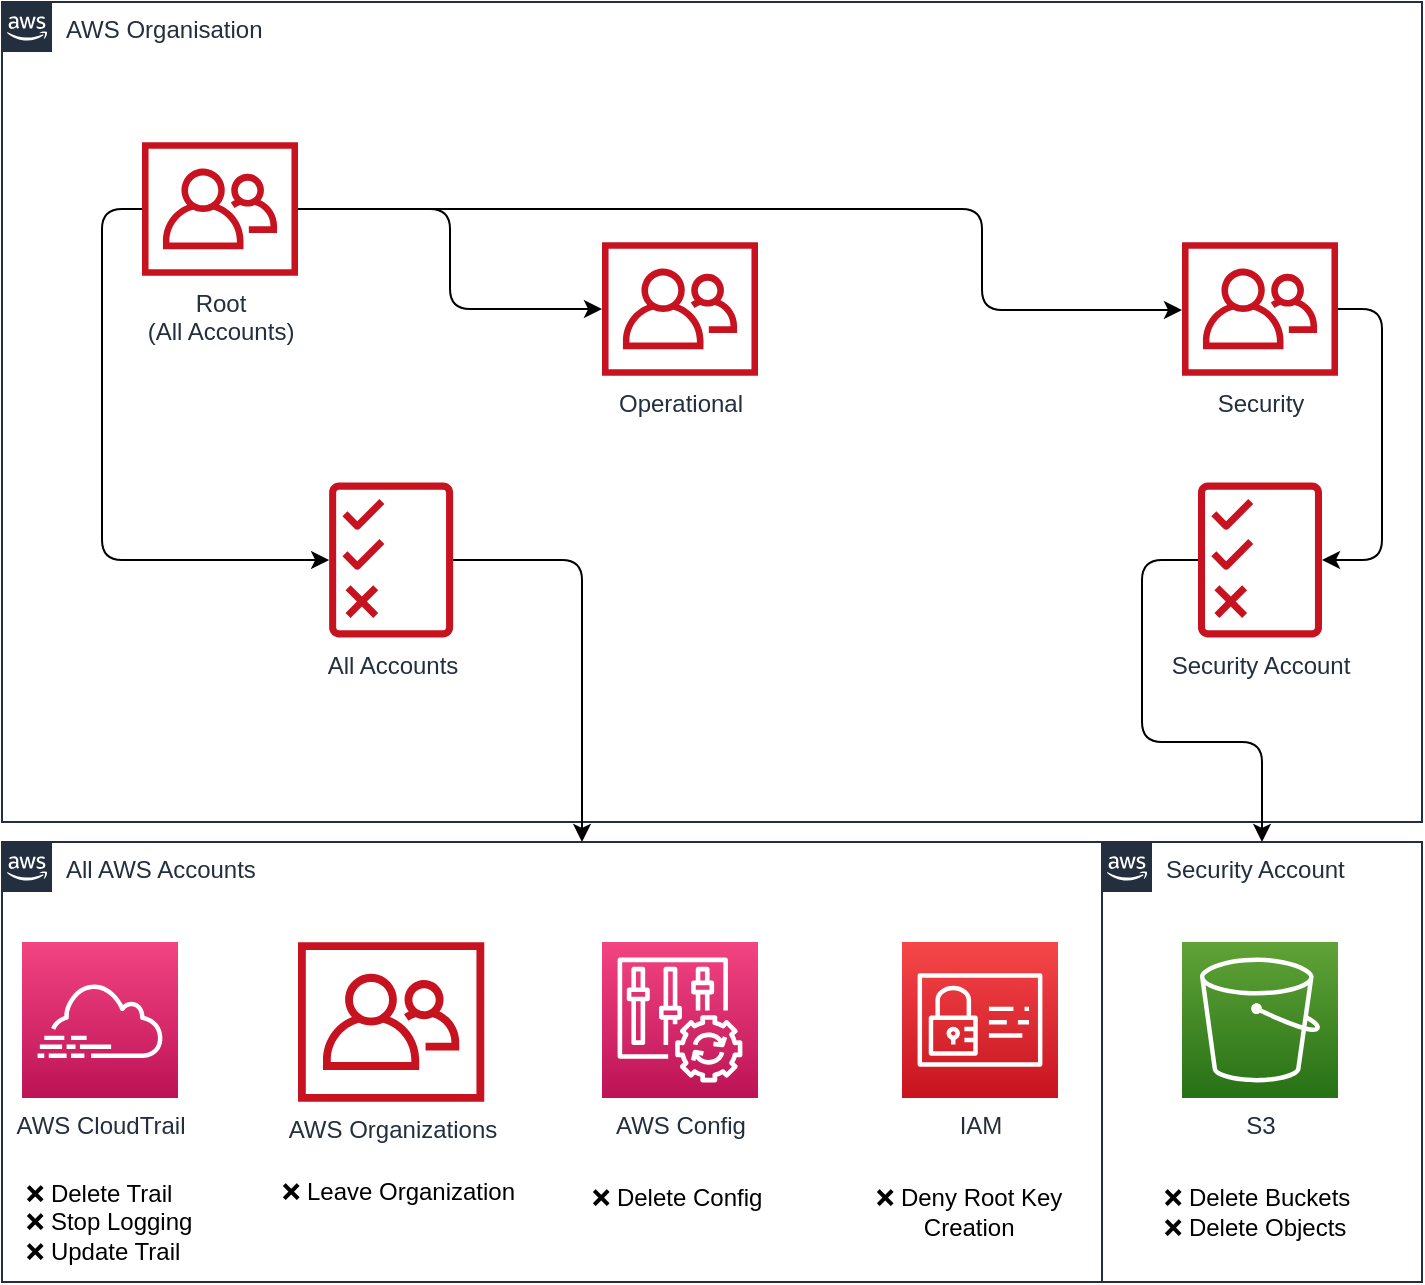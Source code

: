 <mxfile version="14.1.8" type="device"><diagram id="5Q4iULkaOYm9ie_AJrHv" name="Page-1"><mxGraphModel dx="647" dy="373" grid="1" gridSize="10" guides="1" tooltips="1" connect="1" arrows="1" fold="1" page="1" pageScale="1" pageWidth="827" pageHeight="1169" math="0" shadow="0"><root><mxCell id="0"/><mxCell id="1" parent="0"/><mxCell id="ILqSSp-mWzChaELkXnsU-13" value="All AWS Accounts" style="points=[[0,0],[0.25,0],[0.5,0],[0.75,0],[1,0],[1,0.25],[1,0.5],[1,0.75],[1,1],[0.75,1],[0.5,1],[0.25,1],[0,1],[0,0.75],[0,0.5],[0,0.25]];outlineConnect=0;gradientColor=none;html=1;whiteSpace=wrap;fontSize=12;fontStyle=0;shape=mxgraph.aws4.group;grIcon=mxgraph.aws4.group_aws_cloud_alt;strokeColor=#232F3E;fillColor=none;verticalAlign=top;align=left;spacingLeft=30;fontColor=#232F3E;dashed=0;" vertex="1" parent="1"><mxGeometry x="10" y="430" width="710" height="220" as="geometry"/></mxCell><mxCell id="ILqSSp-mWzChaELkXnsU-23" value="Security Account" style="points=[[0,0],[0.25,0],[0.5,0],[0.75,0],[1,0],[1,0.25],[1,0.5],[1,0.75],[1,1],[0.75,1],[0.5,1],[0.25,1],[0,1],[0,0.75],[0,0.5],[0,0.25]];outlineConnect=0;gradientColor=none;html=1;whiteSpace=wrap;fontSize=12;fontStyle=0;shape=mxgraph.aws4.group;grIcon=mxgraph.aws4.group_aws_cloud_alt;strokeColor=#232F3E;fillColor=none;verticalAlign=top;align=left;spacingLeft=30;fontColor=#232F3E;dashed=0;" vertex="1" parent="1"><mxGeometry x="560" y="430" width="160" height="220" as="geometry"/></mxCell><mxCell id="ILqSSp-mWzChaELkXnsU-1" value="AWS Organisation" style="points=[[0,0],[0.25,0],[0.5,0],[0.75,0],[1,0],[1,0.25],[1,0.5],[1,0.75],[1,1],[0.75,1],[0.5,1],[0.25,1],[0,1],[0,0.75],[0,0.5],[0,0.25]];outlineConnect=0;gradientColor=none;html=1;whiteSpace=wrap;fontSize=12;fontStyle=0;shape=mxgraph.aws4.group;grIcon=mxgraph.aws4.group_aws_cloud_alt;strokeColor=#232F3E;fillColor=none;verticalAlign=top;align=left;spacingLeft=30;fontColor=#232F3E;dashed=0;" vertex="1" parent="1"><mxGeometry x="10" y="10" width="710" height="410" as="geometry"/></mxCell><mxCell id="ILqSSp-mWzChaELkXnsU-7" style="edgeStyle=orthogonalEdgeStyle;rounded=1;orthogonalLoop=1;jettySize=auto;html=1;" edge="1" parent="1" source="ILqSSp-mWzChaELkXnsU-2" target="ILqSSp-mWzChaELkXnsU-3"><mxGeometry relative="1" as="geometry"/></mxCell><mxCell id="ILqSSp-mWzChaELkXnsU-8" style="edgeStyle=orthogonalEdgeStyle;orthogonalLoop=1;jettySize=auto;html=1;rounded=1;" edge="1" parent="1" source="ILqSSp-mWzChaELkXnsU-2" target="ILqSSp-mWzChaELkXnsU-4"><mxGeometry relative="1" as="geometry"><Array as="points"><mxPoint x="500" y="114"/><mxPoint x="500" y="164"/></Array></mxGeometry></mxCell><mxCell id="ILqSSp-mWzChaELkXnsU-27" style="edgeStyle=orthogonalEdgeStyle;rounded=1;orthogonalLoop=1;jettySize=auto;html=1;" edge="1" parent="1" source="ILqSSp-mWzChaELkXnsU-2" target="ILqSSp-mWzChaELkXnsU-10"><mxGeometry relative="1" as="geometry"><Array as="points"><mxPoint x="60" y="114"/><mxPoint x="60" y="289"/></Array></mxGeometry></mxCell><mxCell id="ILqSSp-mWzChaELkXnsU-2" value="Root&lt;br&gt;(All Accounts)" style="outlineConnect=0;fontColor=#232F3E;gradientColor=none;fillColor=#C7131F;strokeColor=none;dashed=0;verticalLabelPosition=bottom;verticalAlign=top;align=center;html=1;fontSize=12;fontStyle=0;aspect=fixed;pointerEvents=1;shape=mxgraph.aws4.organizations_organizational_unit;" vertex="1" parent="1"><mxGeometry x="80" y="80" width="78" height="67" as="geometry"/></mxCell><mxCell id="ILqSSp-mWzChaELkXnsU-3" value="Operational" style="outlineConnect=0;fontColor=#232F3E;gradientColor=none;fillColor=#C7131F;strokeColor=none;dashed=0;verticalLabelPosition=bottom;verticalAlign=top;align=center;html=1;fontSize=12;fontStyle=0;aspect=fixed;pointerEvents=1;shape=mxgraph.aws4.organizations_organizational_unit;" vertex="1" parent="1"><mxGeometry x="310" y="130" width="78" height="67" as="geometry"/></mxCell><mxCell id="ILqSSp-mWzChaELkXnsU-11" style="edgeStyle=orthogonalEdgeStyle;rounded=1;orthogonalLoop=1;jettySize=auto;html=1;" edge="1" parent="1" source="ILqSSp-mWzChaELkXnsU-4" target="ILqSSp-mWzChaELkXnsU-9"><mxGeometry relative="1" as="geometry"><Array as="points"><mxPoint x="700" y="164"/><mxPoint x="700" y="289"/></Array></mxGeometry></mxCell><mxCell id="ILqSSp-mWzChaELkXnsU-4" value="Security" style="outlineConnect=0;fontColor=#232F3E;gradientColor=none;fillColor=#C7131F;strokeColor=none;dashed=0;verticalLabelPosition=bottom;verticalAlign=top;align=center;html=1;fontSize=12;fontStyle=0;aspect=fixed;pointerEvents=1;shape=mxgraph.aws4.organizations_organizational_unit;" vertex="1" parent="1"><mxGeometry x="600" y="130" width="78" height="67" as="geometry"/></mxCell><mxCell id="ILqSSp-mWzChaELkXnsU-29" style="edgeStyle=orthogonalEdgeStyle;rounded=1;orthogonalLoop=1;jettySize=auto;html=1;entryX=0.5;entryY=0;entryDx=0;entryDy=0;" edge="1" parent="1" source="ILqSSp-mWzChaELkXnsU-9" target="ILqSSp-mWzChaELkXnsU-23"><mxGeometry relative="1" as="geometry"><Array as="points"><mxPoint x="580" y="289"/><mxPoint x="580" y="380"/><mxPoint x="640" y="380"/></Array></mxGeometry></mxCell><mxCell id="ILqSSp-mWzChaELkXnsU-9" value="Security Account" style="outlineConnect=0;fontColor=#232F3E;gradientColor=none;fillColor=#C7131F;strokeColor=none;dashed=0;verticalLabelPosition=bottom;verticalAlign=top;align=center;html=1;fontSize=12;fontStyle=0;aspect=fixed;pointerEvents=1;shape=mxgraph.aws4.permissions;" vertex="1" parent="1"><mxGeometry x="608" y="250" width="62" height="78" as="geometry"/></mxCell><mxCell id="ILqSSp-mWzChaELkXnsU-28" style="edgeStyle=orthogonalEdgeStyle;rounded=1;orthogonalLoop=1;jettySize=auto;html=1;" edge="1" parent="1" source="ILqSSp-mWzChaELkXnsU-10" target="ILqSSp-mWzChaELkXnsU-13"><mxGeometry relative="1" as="geometry"><Array as="points"><mxPoint x="300" y="289"/></Array></mxGeometry></mxCell><mxCell id="ILqSSp-mWzChaELkXnsU-10" value="All Accounts" style="outlineConnect=0;fontColor=#232F3E;gradientColor=none;fillColor=#C7131F;strokeColor=none;dashed=0;verticalLabelPosition=bottom;verticalAlign=top;align=center;html=1;fontSize=12;fontStyle=0;aspect=fixed;pointerEvents=1;shape=mxgraph.aws4.permissions;" vertex="1" parent="1"><mxGeometry x="173.56" y="250" width="62" height="78" as="geometry"/></mxCell><mxCell id="ILqSSp-mWzChaELkXnsU-14" value="AWS CloudTrail" style="outlineConnect=0;fontColor=#232F3E;gradientColor=#F34482;gradientDirection=north;fillColor=#BC1356;strokeColor=#ffffff;dashed=0;verticalLabelPosition=bottom;verticalAlign=top;align=center;html=1;fontSize=12;fontStyle=0;aspect=fixed;shape=mxgraph.aws4.resourceIcon;resIcon=mxgraph.aws4.cloudtrail;" vertex="1" parent="1"><mxGeometry x="20" y="480" width="78" height="78" as="geometry"/></mxCell><mxCell id="ILqSSp-mWzChaELkXnsU-15" value="AWS Organizations" style="outlineConnect=0;fontColor=#232F3E;gradientColor=none;fillColor=#C7131F;strokeColor=none;dashed=0;verticalLabelPosition=bottom;verticalAlign=top;align=center;html=1;fontSize=12;fontStyle=0;aspect=fixed;pointerEvents=1;shape=mxgraph.aws4.organizations_organizational_unit;" vertex="1" parent="1"><mxGeometry x="158" y="480" width="93.13" height="80" as="geometry"/></mxCell><mxCell id="ILqSSp-mWzChaELkXnsU-16" value="AWS Config" style="outlineConnect=0;fontColor=#232F3E;gradientColor=#F34482;gradientDirection=north;fillColor=#BC1356;strokeColor=#ffffff;dashed=0;verticalLabelPosition=bottom;verticalAlign=top;align=center;html=1;fontSize=12;fontStyle=0;aspect=fixed;shape=mxgraph.aws4.resourceIcon;resIcon=mxgraph.aws4.config;" vertex="1" parent="1"><mxGeometry x="310" y="480" width="78" height="78" as="geometry"/></mxCell><mxCell id="ILqSSp-mWzChaELkXnsU-17" value="IAM" style="outlineConnect=0;fontColor=#232F3E;gradientColor=#F54749;gradientDirection=north;fillColor=#C7131F;strokeColor=#ffffff;dashed=0;verticalLabelPosition=bottom;verticalAlign=top;align=center;html=1;fontSize=12;fontStyle=0;aspect=fixed;shape=mxgraph.aws4.resourceIcon;resIcon=mxgraph.aws4.identity_and_access_management;" vertex="1" parent="1"><mxGeometry x="460" y="480" width="78" height="78" as="geometry"/></mxCell><mxCell id="ILqSSp-mWzChaELkXnsU-18" value="&lt;div align=&quot;left&quot;&gt;❌ Delete Trail&lt;br&gt;&lt;/div&gt;❌ Stop Logging&lt;br&gt;❌ Update Trail" style="text;html=1;strokeColor=none;fillColor=none;align=left;verticalAlign=middle;whiteSpace=wrap;rounded=0;" vertex="1" parent="1"><mxGeometry x="20" y="600" width="120" height="40" as="geometry"/></mxCell><mxCell id="ILqSSp-mWzChaELkXnsU-19" value="&lt;div align=&quot;left&quot;&gt;❌ Leave Organization&lt;br&gt;&lt;/div&gt;" style="text;html=1;strokeColor=none;fillColor=none;align=left;verticalAlign=middle;whiteSpace=wrap;rounded=0;" vertex="1" parent="1"><mxGeometry x="148" y="597.5" width="142" height="15" as="geometry"/></mxCell><mxCell id="ILqSSp-mWzChaELkXnsU-20" value="&lt;div align=&quot;left&quot;&gt;❌ Delete Config&lt;br&gt;&lt;/div&gt;" style="text;html=1;strokeColor=none;fillColor=none;align=left;verticalAlign=middle;whiteSpace=wrap;rounded=0;" vertex="1" parent="1"><mxGeometry x="303" y="600" width="137" height="15" as="geometry"/></mxCell><mxCell id="ILqSSp-mWzChaELkXnsU-21" value="&lt;div&gt;❌ Deny Root Key&lt;br&gt;&lt;div align=&quot;center&quot;&gt;Creation&lt;br&gt;&lt;/div&gt;&lt;/div&gt;" style="text;html=1;strokeColor=none;fillColor=none;align=left;verticalAlign=middle;whiteSpace=wrap;rounded=0;" vertex="1" parent="1"><mxGeometry x="444.5" y="600" width="109" height="30" as="geometry"/></mxCell><mxCell id="ILqSSp-mWzChaELkXnsU-22" value="S3" style="outlineConnect=0;fontColor=#232F3E;gradientColor=#60A337;gradientDirection=north;fillColor=#277116;strokeColor=#ffffff;dashed=0;verticalLabelPosition=bottom;verticalAlign=top;align=center;html=1;fontSize=12;fontStyle=0;aspect=fixed;shape=mxgraph.aws4.resourceIcon;resIcon=mxgraph.aws4.s3;" vertex="1" parent="1"><mxGeometry x="600" y="480" width="78" height="78" as="geometry"/></mxCell><mxCell id="ILqSSp-mWzChaELkXnsU-24" value="&lt;div align=&quot;left&quot;&gt;❌ Delete Buckets&lt;br&gt;&lt;/div&gt;❌ Delete Objects" style="text;html=1;strokeColor=none;fillColor=none;align=left;verticalAlign=middle;whiteSpace=wrap;rounded=0;" vertex="1" parent="1"><mxGeometry x="589" y="595" width="131" height="40" as="geometry"/></mxCell></root></mxGraphModel></diagram></mxfile>